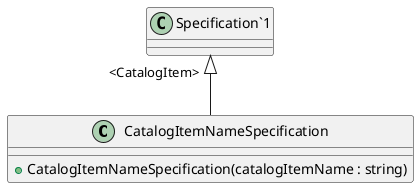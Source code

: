 @startuml CatalogItemNameSpecification
class CatalogItemNameSpecification  {
    + CatalogItemNameSpecification(catalogItemName : string)
}
"Specification`1" "<CatalogItem>" <|-- CatalogItemNameSpecification
@enduml